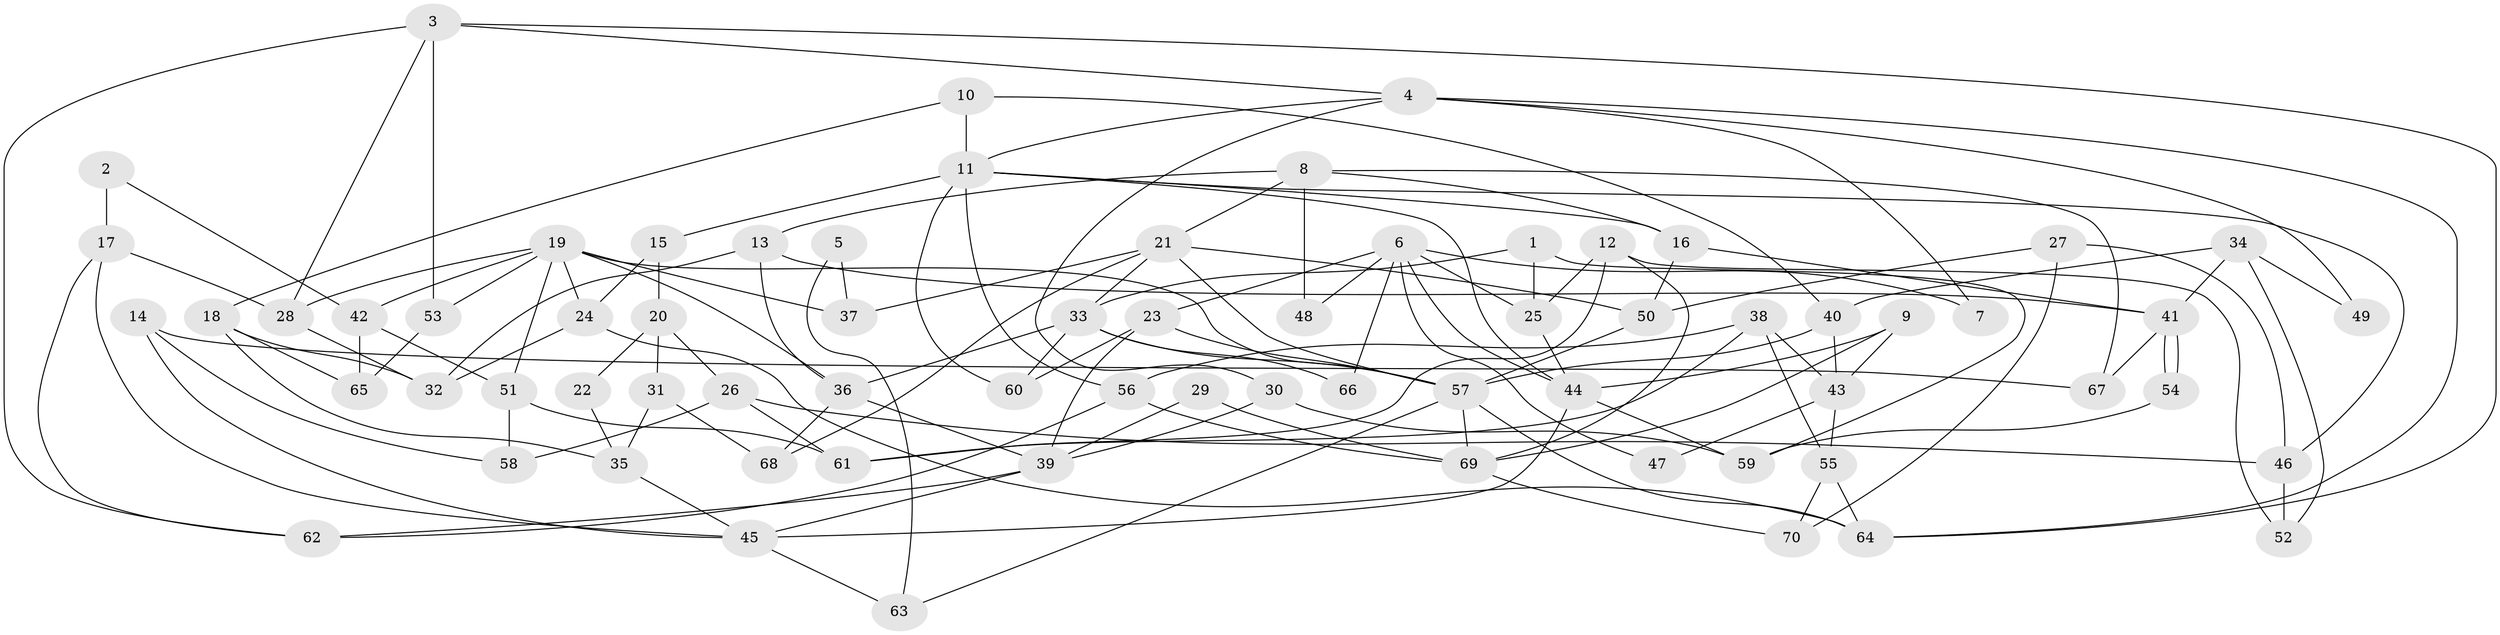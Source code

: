 // coarse degree distribution, {3: 0.28888888888888886, 4: 0.17777777777777778, 8: 0.022222222222222223, 7: 0.022222222222222223, 2: 0.08888888888888889, 6: 0.17777777777777778, 12: 0.022222222222222223, 10: 0.06666666666666667, 5: 0.1111111111111111, 9: 0.022222222222222223}
// Generated by graph-tools (version 1.1) at 2025/41/03/06/25 10:41:55]
// undirected, 70 vertices, 140 edges
graph export_dot {
graph [start="1"]
  node [color=gray90,style=filled];
  1;
  2;
  3;
  4;
  5;
  6;
  7;
  8;
  9;
  10;
  11;
  12;
  13;
  14;
  15;
  16;
  17;
  18;
  19;
  20;
  21;
  22;
  23;
  24;
  25;
  26;
  27;
  28;
  29;
  30;
  31;
  32;
  33;
  34;
  35;
  36;
  37;
  38;
  39;
  40;
  41;
  42;
  43;
  44;
  45;
  46;
  47;
  48;
  49;
  50;
  51;
  52;
  53;
  54;
  55;
  56;
  57;
  58;
  59;
  60;
  61;
  62;
  63;
  64;
  65;
  66;
  67;
  68;
  69;
  70;
  1 -- 25;
  1 -- 33;
  1 -- 59;
  2 -- 17;
  2 -- 42;
  3 -- 28;
  3 -- 64;
  3 -- 4;
  3 -- 53;
  3 -- 62;
  4 -- 11;
  4 -- 7;
  4 -- 30;
  4 -- 49;
  4 -- 64;
  5 -- 63;
  5 -- 37;
  6 -- 23;
  6 -- 44;
  6 -- 7;
  6 -- 25;
  6 -- 47;
  6 -- 48;
  6 -- 66;
  8 -- 16;
  8 -- 13;
  8 -- 21;
  8 -- 48;
  8 -- 67;
  9 -- 44;
  9 -- 69;
  9 -- 43;
  10 -- 40;
  10 -- 11;
  10 -- 18;
  11 -- 16;
  11 -- 56;
  11 -- 15;
  11 -- 44;
  11 -- 46;
  11 -- 60;
  12 -- 25;
  12 -- 69;
  12 -- 52;
  12 -- 61;
  13 -- 36;
  13 -- 41;
  13 -- 32;
  14 -- 67;
  14 -- 45;
  14 -- 58;
  15 -- 24;
  15 -- 20;
  16 -- 50;
  16 -- 41;
  17 -- 28;
  17 -- 45;
  17 -- 62;
  18 -- 32;
  18 -- 35;
  18 -- 65;
  19 -- 51;
  19 -- 57;
  19 -- 24;
  19 -- 28;
  19 -- 36;
  19 -- 37;
  19 -- 42;
  19 -- 53;
  20 -- 26;
  20 -- 22;
  20 -- 31;
  21 -- 57;
  21 -- 33;
  21 -- 37;
  21 -- 50;
  21 -- 68;
  22 -- 35;
  23 -- 39;
  23 -- 60;
  23 -- 57;
  24 -- 64;
  24 -- 32;
  25 -- 44;
  26 -- 46;
  26 -- 61;
  26 -- 58;
  27 -- 50;
  27 -- 70;
  27 -- 46;
  28 -- 32;
  29 -- 39;
  29 -- 69;
  30 -- 39;
  30 -- 59;
  31 -- 68;
  31 -- 35;
  33 -- 36;
  33 -- 57;
  33 -- 60;
  33 -- 66;
  34 -- 52;
  34 -- 40;
  34 -- 41;
  34 -- 49;
  35 -- 45;
  36 -- 39;
  36 -- 68;
  38 -- 55;
  38 -- 61;
  38 -- 43;
  38 -- 56;
  39 -- 45;
  39 -- 62;
  40 -- 57;
  40 -- 43;
  41 -- 54;
  41 -- 54;
  41 -- 67;
  42 -- 65;
  42 -- 51;
  43 -- 47;
  43 -- 55;
  44 -- 59;
  44 -- 45;
  45 -- 63;
  46 -- 52;
  50 -- 57;
  51 -- 58;
  51 -- 61;
  53 -- 65;
  54 -- 59;
  55 -- 64;
  55 -- 70;
  56 -- 62;
  56 -- 69;
  57 -- 63;
  57 -- 64;
  57 -- 69;
  69 -- 70;
}
